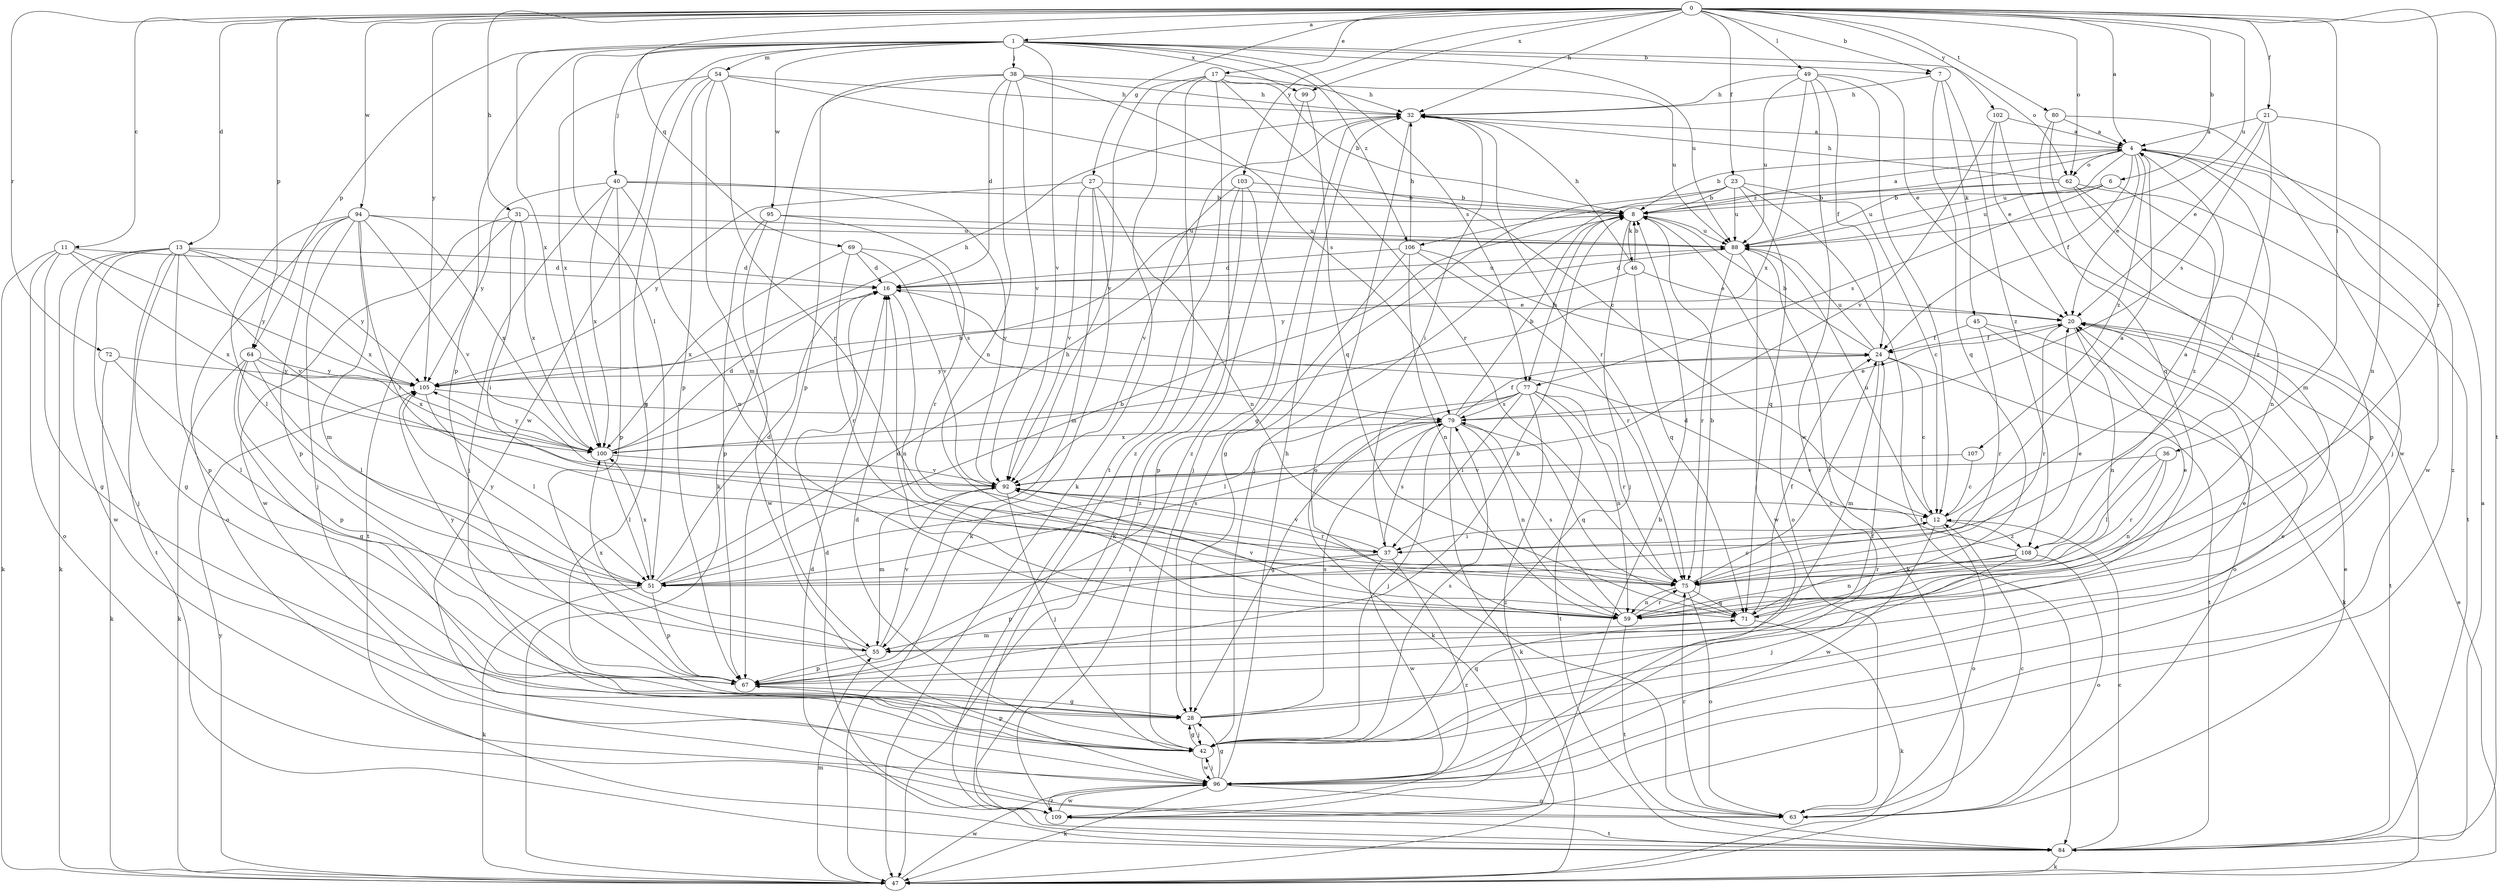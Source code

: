strict digraph  {
0;
1;
4;
6;
7;
8;
11;
12;
13;
16;
17;
20;
21;
23;
24;
27;
28;
31;
32;
36;
37;
38;
40;
42;
45;
46;
47;
49;
51;
54;
55;
59;
62;
63;
64;
67;
69;
71;
72;
75;
77;
79;
80;
84;
88;
92;
94;
95;
96;
99;
100;
102;
103;
105;
106;
107;
108;
109;
0 -> 1  [label=a];
0 -> 4  [label=a];
0 -> 6  [label=b];
0 -> 7  [label=b];
0 -> 11  [label=c];
0 -> 13  [label=d];
0 -> 17  [label=e];
0 -> 21  [label=f];
0 -> 23  [label=f];
0 -> 27  [label=g];
0 -> 31  [label=h];
0 -> 32  [label=h];
0 -> 36  [label=i];
0 -> 49  [label=l];
0 -> 62  [label=o];
0 -> 64  [label=p];
0 -> 69  [label=q];
0 -> 72  [label=r];
0 -> 75  [label=r];
0 -> 80  [label=t];
0 -> 84  [label=t];
0 -> 88  [label=u];
0 -> 94  [label=w];
0 -> 99  [label=x];
0 -> 102  [label=y];
0 -> 103  [label=y];
0 -> 105  [label=y];
1 -> 7  [label=b];
1 -> 38  [label=j];
1 -> 40  [label=j];
1 -> 51  [label=l];
1 -> 54  [label=m];
1 -> 62  [label=o];
1 -> 64  [label=p];
1 -> 67  [label=p];
1 -> 77  [label=s];
1 -> 88  [label=u];
1 -> 92  [label=v];
1 -> 95  [label=w];
1 -> 96  [label=w];
1 -> 99  [label=x];
1 -> 100  [label=x];
1 -> 106  [label=z];
4 -> 8  [label=b];
4 -> 20  [label=e];
4 -> 24  [label=f];
4 -> 42  [label=j];
4 -> 62  [label=o];
4 -> 88  [label=u];
4 -> 96  [label=w];
4 -> 106  [label=z];
4 -> 107  [label=z];
4 -> 108  [label=z];
6 -> 8  [label=b];
6 -> 77  [label=s];
6 -> 88  [label=u];
6 -> 108  [label=z];
7 -> 32  [label=h];
7 -> 45  [label=k];
7 -> 71  [label=q];
7 -> 108  [label=z];
8 -> 4  [label=a];
8 -> 42  [label=j];
8 -> 46  [label=k];
8 -> 63  [label=o];
8 -> 77  [label=s];
8 -> 88  [label=u];
11 -> 16  [label=d];
11 -> 28  [label=g];
11 -> 47  [label=k];
11 -> 63  [label=o];
11 -> 100  [label=x];
11 -> 105  [label=y];
12 -> 4  [label=a];
12 -> 37  [label=i];
12 -> 63  [label=o];
12 -> 88  [label=u];
12 -> 96  [label=w];
12 -> 108  [label=z];
13 -> 16  [label=d];
13 -> 28  [label=g];
13 -> 42  [label=j];
13 -> 47  [label=k];
13 -> 67  [label=p];
13 -> 84  [label=t];
13 -> 92  [label=v];
13 -> 96  [label=w];
13 -> 100  [label=x];
13 -> 105  [label=y];
16 -> 20  [label=e];
16 -> 59  [label=n];
16 -> 88  [label=u];
17 -> 8  [label=b];
17 -> 32  [label=h];
17 -> 47  [label=k];
17 -> 75  [label=r];
17 -> 84  [label=t];
17 -> 92  [label=v];
17 -> 109  [label=z];
20 -> 24  [label=f];
20 -> 59  [label=n];
20 -> 75  [label=r];
20 -> 84  [label=t];
21 -> 4  [label=a];
21 -> 20  [label=e];
21 -> 37  [label=i];
21 -> 59  [label=n];
21 -> 79  [label=s];
23 -> 8  [label=b];
23 -> 12  [label=c];
23 -> 28  [label=g];
23 -> 42  [label=j];
23 -> 71  [label=q];
23 -> 84  [label=t];
23 -> 88  [label=u];
24 -> 8  [label=b];
24 -> 12  [label=c];
24 -> 55  [label=m];
24 -> 84  [label=t];
24 -> 88  [label=u];
24 -> 105  [label=y];
27 -> 8  [label=b];
27 -> 47  [label=k];
27 -> 55  [label=m];
27 -> 59  [label=n];
27 -> 92  [label=v];
27 -> 105  [label=y];
28 -> 24  [label=f];
28 -> 42  [label=j];
28 -> 71  [label=q];
28 -> 79  [label=s];
31 -> 37  [label=i];
31 -> 84  [label=t];
31 -> 88  [label=u];
31 -> 96  [label=w];
31 -> 100  [label=x];
32 -> 4  [label=a];
32 -> 28  [label=g];
32 -> 37  [label=i];
32 -> 63  [label=o];
32 -> 75  [label=r];
36 -> 51  [label=l];
36 -> 59  [label=n];
36 -> 75  [label=r];
36 -> 92  [label=v];
37 -> 4  [label=a];
37 -> 51  [label=l];
37 -> 67  [label=p];
37 -> 79  [label=s];
37 -> 92  [label=v];
37 -> 96  [label=w];
37 -> 109  [label=z];
38 -> 16  [label=d];
38 -> 32  [label=h];
38 -> 47  [label=k];
38 -> 59  [label=n];
38 -> 67  [label=p];
38 -> 79  [label=s];
38 -> 88  [label=u];
38 -> 92  [label=v];
40 -> 8  [label=b];
40 -> 42  [label=j];
40 -> 59  [label=n];
40 -> 67  [label=p];
40 -> 92  [label=v];
40 -> 100  [label=x];
40 -> 105  [label=y];
42 -> 16  [label=d];
42 -> 20  [label=e];
42 -> 28  [label=g];
42 -> 67  [label=p];
42 -> 79  [label=s];
42 -> 96  [label=w];
45 -> 24  [label=f];
45 -> 47  [label=k];
45 -> 63  [label=o];
45 -> 75  [label=r];
46 -> 8  [label=b];
46 -> 20  [label=e];
46 -> 32  [label=h];
46 -> 71  [label=q];
46 -> 105  [label=y];
47 -> 20  [label=e];
47 -> 55  [label=m];
47 -> 96  [label=w];
47 -> 105  [label=y];
49 -> 12  [label=c];
49 -> 20  [label=e];
49 -> 24  [label=f];
49 -> 32  [label=h];
49 -> 88  [label=u];
49 -> 96  [label=w];
49 -> 100  [label=x];
51 -> 8  [label=b];
51 -> 12  [label=c];
51 -> 16  [label=d];
51 -> 32  [label=h];
51 -> 47  [label=k];
51 -> 67  [label=p];
51 -> 79  [label=s];
51 -> 100  [label=x];
51 -> 105  [label=y];
54 -> 12  [label=c];
54 -> 28  [label=g];
54 -> 32  [label=h];
54 -> 55  [label=m];
54 -> 67  [label=p];
54 -> 75  [label=r];
54 -> 100  [label=x];
55 -> 67  [label=p];
55 -> 92  [label=v];
55 -> 100  [label=x];
55 -> 105  [label=y];
59 -> 8  [label=b];
59 -> 16  [label=d];
59 -> 75  [label=r];
59 -> 79  [label=s];
59 -> 84  [label=t];
62 -> 8  [label=b];
62 -> 32  [label=h];
62 -> 59  [label=n];
62 -> 67  [label=p];
62 -> 84  [label=t];
62 -> 88  [label=u];
63 -> 12  [label=c];
63 -> 20  [label=e];
63 -> 75  [label=r];
64 -> 28  [label=g];
64 -> 47  [label=k];
64 -> 51  [label=l];
64 -> 67  [label=p];
64 -> 100  [label=x];
64 -> 105  [label=y];
67 -> 8  [label=b];
67 -> 20  [label=e];
67 -> 28  [label=g];
69 -> 16  [label=d];
69 -> 75  [label=r];
69 -> 79  [label=s];
69 -> 92  [label=v];
69 -> 100  [label=x];
71 -> 20  [label=e];
71 -> 24  [label=f];
71 -> 47  [label=k];
71 -> 55  [label=m];
71 -> 92  [label=v];
72 -> 47  [label=k];
72 -> 51  [label=l];
72 -> 105  [label=y];
75 -> 20  [label=e];
75 -> 24  [label=f];
75 -> 59  [label=n];
75 -> 63  [label=o];
75 -> 71  [label=q];
77 -> 37  [label=i];
77 -> 47  [label=k];
77 -> 51  [label=l];
77 -> 59  [label=n];
77 -> 75  [label=r];
77 -> 79  [label=s];
77 -> 84  [label=t];
77 -> 109  [label=z];
79 -> 8  [label=b];
79 -> 20  [label=e];
79 -> 24  [label=f];
79 -> 28  [label=g];
79 -> 42  [label=j];
79 -> 47  [label=k];
79 -> 59  [label=n];
79 -> 71  [label=q];
79 -> 100  [label=x];
80 -> 4  [label=a];
80 -> 55  [label=m];
80 -> 71  [label=q];
80 -> 109  [label=z];
84 -> 4  [label=a];
84 -> 12  [label=c];
84 -> 16  [label=d];
84 -> 47  [label=k];
88 -> 16  [label=d];
88 -> 47  [label=k];
88 -> 75  [label=r];
88 -> 96  [label=w];
92 -> 12  [label=c];
92 -> 42  [label=j];
92 -> 55  [label=m];
92 -> 75  [label=r];
94 -> 37  [label=i];
94 -> 42  [label=j];
94 -> 51  [label=l];
94 -> 55  [label=m];
94 -> 63  [label=o];
94 -> 67  [label=p];
94 -> 88  [label=u];
94 -> 92  [label=v];
94 -> 100  [label=x];
95 -> 67  [label=p];
95 -> 75  [label=r];
95 -> 88  [label=u];
95 -> 96  [label=w];
96 -> 28  [label=g];
96 -> 32  [label=h];
96 -> 42  [label=j];
96 -> 47  [label=k];
96 -> 63  [label=o];
96 -> 109  [label=z];
99 -> 71  [label=q];
99 -> 109  [label=z];
100 -> 8  [label=b];
100 -> 16  [label=d];
100 -> 51  [label=l];
100 -> 92  [label=v];
100 -> 105  [label=y];
102 -> 4  [label=a];
102 -> 20  [label=e];
102 -> 92  [label=v];
102 -> 96  [label=w];
103 -> 8  [label=b];
103 -> 42  [label=j];
103 -> 47  [label=k];
103 -> 92  [label=v];
103 -> 109  [label=z];
105 -> 32  [label=h];
105 -> 51  [label=l];
105 -> 79  [label=s];
106 -> 16  [label=d];
106 -> 24  [label=f];
106 -> 32  [label=h];
106 -> 59  [label=n];
106 -> 67  [label=p];
106 -> 75  [label=r];
107 -> 12  [label=c];
107 -> 92  [label=v];
108 -> 16  [label=d];
108 -> 42  [label=j];
108 -> 59  [label=n];
108 -> 63  [label=o];
108 -> 75  [label=r];
109 -> 8  [label=b];
109 -> 16  [label=d];
109 -> 84  [label=t];
109 -> 96  [label=w];
}
